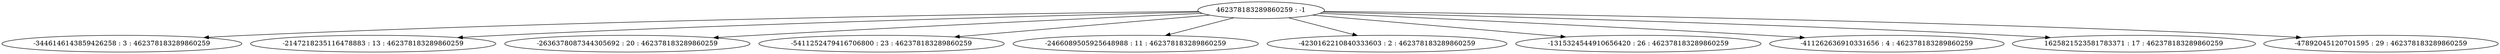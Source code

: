 digraph "plots_30/tree_12.dot" {
	0 [label="462378183289860259 : -1"]
	1 [label="-3446146143859426258 : 3 : 462378183289860259"]
	2 [label="-2147218235116478883 : 13 : 462378183289860259"]
	3 [label="-2636378087344305692 : 20 : 462378183289860259"]
	4 [label="-5411252479416706800 : 23 : 462378183289860259"]
	5 [label="-2466089505925648988 : 11 : 462378183289860259"]
	6 [label="-4230162210840333603 : 2 : 462378183289860259"]
	7 [label="-1315324544910656420 : 26 : 462378183289860259"]
	8 [label="-411262636910331656 : 4 : 462378183289860259"]
	9 [label="1625821523581783371 : 17 : 462378183289860259"]
	10 [label="-47892045120701595 : 29 : 462378183289860259"]
	0 -> 1
	0 -> 2
	0 -> 3
	0 -> 4
	0 -> 5
	0 -> 6
	0 -> 7
	0 -> 8
	0 -> 9
	0 -> 10
}
